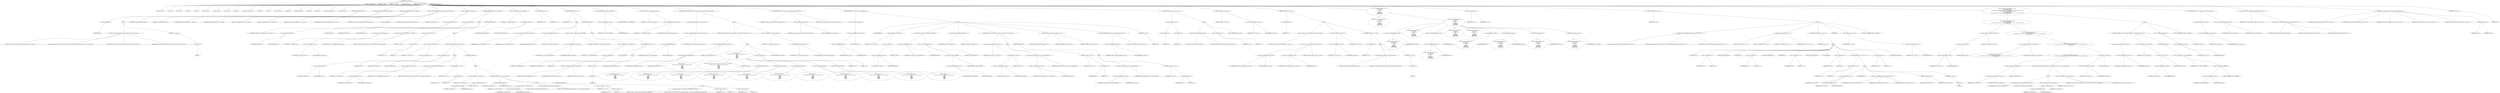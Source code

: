 digraph hostapd_notif_assoc {  
"1000120" [label = "(METHOD,hostapd_notif_assoc)" ]
"1000121" [label = "(PARAM,hostapd_data *hapd)" ]
"1000122" [label = "(PARAM,const u8 *addr)" ]
"1000123" [label = "(PARAM,const u8 *req_ies)" ]
"1000124" [label = "(PARAM,size_t req_ies_len)" ]
"1000125" [label = "(PARAM,int reassoc)" ]
"1000126" [label = "(BLOCK,,)" ]
"1000127" [label = "(LOCAL,v10: const u8 *)" ]
"1000128" [label = "(LOCAL,v11: int)" ]
"1000129" [label = "(LOCAL,v12: size_t)" ]
"1000130" [label = "(LOCAL,v13: int)" ]
"1000131" [label = "(LOCAL,v14: int)" ]
"1000132" [label = "(LOCAL,v15: sta_info *)" ]
"1000133" [label = "(LOCAL,v16: sta_info *)" ]
"1000134" [label = "(LOCAL,v17: size_t)" ]
"1000135" [label = "(LOCAL,v18: int)" ]
"1000136" [label = "(LOCAL,v19: wpa_state_machine *)" ]
"1000137" [label = "(LOCAL,v20: int)" ]
"1000138" [label = "(LOCAL,v21: int)" ]
"1000139" [label = "(LOCAL,v22: const u8 *)" ]
"1000140" [label = "(LOCAL,v23: u8 *)" ]
"1000141" [label = "(LOCAL,v25: unsigned int)" ]
"1000142" [label = "(LOCAL,v26: int)" ]
"1000143" [label = "(LOCAL,v27: int)" ]
"1000144" [label = "(LOCAL,elems: ieee802_11_elems)" ]
"1000145" [label = "(LOCAL,buf: u8 [ 1064 ])" ]
"1000146" [label = "(CONTROL_STRUCTURE,if ( !addr ),if ( !addr ))" ]
"1000147" [label = "(<operator>.logicalNot,!addr)" ]
"1000148" [label = "(IDENTIFIER,addr,!addr)" ]
"1000149" [label = "(BLOCK,,)" ]
"1000150" [label = "(wpa_printf,wpa_printf(2, \"hostapd_notif_assoc: Skip event with no address\", req_ies, req_ies_len))" ]
"1000151" [label = "(LITERAL,2,wpa_printf(2, \"hostapd_notif_assoc: Skip event with no address\", req_ies, req_ies_len))" ]
"1000152" [label = "(LITERAL,\"hostapd_notif_assoc: Skip event with no address\",wpa_printf(2, \"hostapd_notif_assoc: Skip event with no address\", req_ies, req_ies_len))" ]
"1000153" [label = "(IDENTIFIER,req_ies,wpa_printf(2, \"hostapd_notif_assoc: Skip event with no address\", req_ies, req_ies_len))" ]
"1000154" [label = "(IDENTIFIER,req_ies_len,wpa_printf(2, \"hostapd_notif_assoc: Skip event with no address\", req_ies, req_ies_len))" ]
"1000155" [label = "(RETURN,return -1;,return -1;)" ]
"1000156" [label = "(<operator>.minus,-1)" ]
"1000157" [label = "(LITERAL,1,-1)" ]
"1000158" [label = "(random_add_randomness,random_add_randomness(addr, 6u))" ]
"1000159" [label = "(IDENTIFIER,addr,random_add_randomness(addr, 6u))" ]
"1000160" [label = "(LITERAL,6u,random_add_randomness(addr, 6u))" ]
"1000161" [label = "(hostapd_logger,hostapd_logger(hapd, addr, 1u, 2, \"associated\"))" ]
"1000162" [label = "(IDENTIFIER,hapd,hostapd_logger(hapd, addr, 1u, 2, \"associated\"))" ]
"1000163" [label = "(IDENTIFIER,addr,hostapd_logger(hapd, addr, 1u, 2, \"associated\"))" ]
"1000164" [label = "(LITERAL,1u,hostapd_logger(hapd, addr, 1u, 2, \"associated\"))" ]
"1000165" [label = "(LITERAL,2,hostapd_logger(hapd, addr, 1u, 2, \"associated\"))" ]
"1000166" [label = "(LITERAL,\"associated\",hostapd_logger(hapd, addr, 1u, 2, \"associated\"))" ]
"1000167" [label = "(ieee802_11_parse_elems,ieee802_11_parse_elems(req_ies, req_ies_len, &elems, 0))" ]
"1000168" [label = "(IDENTIFIER,req_ies,ieee802_11_parse_elems(req_ies, req_ies_len, &elems, 0))" ]
"1000169" [label = "(IDENTIFIER,req_ies_len,ieee802_11_parse_elems(req_ies, req_ies_len, &elems, 0))" ]
"1000170" [label = "(<operator>.addressOf,&elems)" ]
"1000171" [label = "(IDENTIFIER,elems,ieee802_11_parse_elems(req_ies, req_ies_len, &elems, 0))" ]
"1000172" [label = "(LITERAL,0,ieee802_11_parse_elems(req_ies, req_ies_len, &elems, 0))" ]
"1000173" [label = "(<operator>.assignment,v10 = elems.wps_ie - 2)" ]
"1000174" [label = "(IDENTIFIER,v10,v10 = elems.wps_ie - 2)" ]
"1000175" [label = "(<operator>.subtraction,elems.wps_ie - 2)" ]
"1000176" [label = "(<operator>.fieldAccess,elems.wps_ie)" ]
"1000177" [label = "(IDENTIFIER,elems,elems.wps_ie - 2)" ]
"1000178" [label = "(FIELD_IDENTIFIER,wps_ie,wps_ie)" ]
"1000179" [label = "(LITERAL,2,elems.wps_ie - 2)" ]
"1000180" [label = "(CONTROL_STRUCTURE,if ( elems.wps_ie ),if ( elems.wps_ie ))" ]
"1000181" [label = "(<operator>.fieldAccess,elems.wps_ie)" ]
"1000182" [label = "(IDENTIFIER,elems,if ( elems.wps_ie ))" ]
"1000183" [label = "(FIELD_IDENTIFIER,wps_ie,wps_ie)" ]
"1000184" [label = "(BLOCK,,)" ]
"1000185" [label = "(<operator>.assignment,v11 = elems.wps_ie_len)" ]
"1000186" [label = "(IDENTIFIER,v11,v11 = elems.wps_ie_len)" ]
"1000187" [label = "(<operator>.fieldAccess,elems.wps_ie_len)" ]
"1000188" [label = "(IDENTIFIER,elems,v11 = elems.wps_ie_len)" ]
"1000189" [label = "(FIELD_IDENTIFIER,wps_ie_len,wps_ie_len)" ]
"1000190" [label = "(wpa_printf,wpa_printf(2, \"STA included WPS IE in (Re)AssocReq\"))" ]
"1000191" [label = "(LITERAL,2,wpa_printf(2, \"STA included WPS IE in (Re)AssocReq\"))" ]
"1000192" [label = "(LITERAL,\"STA included WPS IE in (Re)AssocReq\",wpa_printf(2, \"STA included WPS IE in (Re)AssocReq\"))" ]
"1000193" [label = "(<operator>.assignment,v12 = v11 + 2)" ]
"1000194" [label = "(IDENTIFIER,v12,v12 = v11 + 2)" ]
"1000195" [label = "(<operator>.addition,v11 + 2)" ]
"1000196" [label = "(IDENTIFIER,v11,v11 + 2)" ]
"1000197" [label = "(LITERAL,2,v11 + 2)" ]
"1000198" [label = "(CONTROL_STRUCTURE,else,else)" ]
"1000199" [label = "(BLOCK,,)" ]
"1000200" [label = "(<operator>.assignment,v10 = elems.rsn_ie - 2)" ]
"1000201" [label = "(IDENTIFIER,v10,v10 = elems.rsn_ie - 2)" ]
"1000202" [label = "(<operator>.subtraction,elems.rsn_ie - 2)" ]
"1000203" [label = "(<operator>.fieldAccess,elems.rsn_ie)" ]
"1000204" [label = "(IDENTIFIER,elems,elems.rsn_ie - 2)" ]
"1000205" [label = "(FIELD_IDENTIFIER,rsn_ie,rsn_ie)" ]
"1000206" [label = "(LITERAL,2,elems.rsn_ie - 2)" ]
"1000207" [label = "(CONTROL_STRUCTURE,if ( elems.rsn_ie ),if ( elems.rsn_ie ))" ]
"1000208" [label = "(<operator>.fieldAccess,elems.rsn_ie)" ]
"1000209" [label = "(IDENTIFIER,elems,if ( elems.rsn_ie ))" ]
"1000210" [label = "(FIELD_IDENTIFIER,rsn_ie,rsn_ie)" ]
"1000211" [label = "(BLOCK,,)" ]
"1000212" [label = "(<operator>.assignment,v13 = elems.rsn_ie_len)" ]
"1000213" [label = "(IDENTIFIER,v13,v13 = elems.rsn_ie_len)" ]
"1000214" [label = "(<operator>.fieldAccess,elems.rsn_ie_len)" ]
"1000215" [label = "(IDENTIFIER,elems,v13 = elems.rsn_ie_len)" ]
"1000216" [label = "(FIELD_IDENTIFIER,rsn_ie_len,rsn_ie_len)" ]
"1000217" [label = "(wpa_printf,wpa_printf(2, \"STA included RSN IE in (Re)AssocReq\"))" ]
"1000218" [label = "(LITERAL,2,wpa_printf(2, \"STA included RSN IE in (Re)AssocReq\"))" ]
"1000219" [label = "(LITERAL,\"STA included RSN IE in (Re)AssocReq\",wpa_printf(2, \"STA included RSN IE in (Re)AssocReq\"))" ]
"1000220" [label = "(<operator>.assignment,v12 = v13 + 2)" ]
"1000221" [label = "(IDENTIFIER,v12,v12 = v13 + 2)" ]
"1000222" [label = "(<operator>.addition,v13 + 2)" ]
"1000223" [label = "(IDENTIFIER,v13,v13 + 2)" ]
"1000224" [label = "(LITERAL,2,v13 + 2)" ]
"1000225" [label = "(CONTROL_STRUCTURE,else,else)" ]
"1000226" [label = "(BLOCK,,)" ]
"1000227" [label = "(<operator>.assignment,v10 = elems.wpa_ie - 2)" ]
"1000228" [label = "(IDENTIFIER,v10,v10 = elems.wpa_ie - 2)" ]
"1000229" [label = "(<operator>.subtraction,elems.wpa_ie - 2)" ]
"1000230" [label = "(<operator>.fieldAccess,elems.wpa_ie)" ]
"1000231" [label = "(IDENTIFIER,elems,elems.wpa_ie - 2)" ]
"1000232" [label = "(FIELD_IDENTIFIER,wpa_ie,wpa_ie)" ]
"1000233" [label = "(LITERAL,2,elems.wpa_ie - 2)" ]
"1000234" [label = "(CONTROL_STRUCTURE,if ( elems.wpa_ie ),if ( elems.wpa_ie ))" ]
"1000235" [label = "(<operator>.fieldAccess,elems.wpa_ie)" ]
"1000236" [label = "(IDENTIFIER,elems,if ( elems.wpa_ie ))" ]
"1000237" [label = "(FIELD_IDENTIFIER,wpa_ie,wpa_ie)" ]
"1000238" [label = "(BLOCK,,)" ]
"1000239" [label = "(<operator>.assignment,v14 = elems.wpa_ie_len)" ]
"1000240" [label = "(IDENTIFIER,v14,v14 = elems.wpa_ie_len)" ]
"1000241" [label = "(<operator>.fieldAccess,elems.wpa_ie_len)" ]
"1000242" [label = "(IDENTIFIER,elems,v14 = elems.wpa_ie_len)" ]
"1000243" [label = "(FIELD_IDENTIFIER,wpa_ie_len,wpa_ie_len)" ]
"1000244" [label = "(wpa_printf,wpa_printf(2, \"STA included WPA IE in (Re)AssocReq\"))" ]
"1000245" [label = "(LITERAL,2,wpa_printf(2, \"STA included WPA IE in (Re)AssocReq\"))" ]
"1000246" [label = "(LITERAL,\"STA included WPA IE in (Re)AssocReq\",wpa_printf(2, \"STA included WPA IE in (Re)AssocReq\"))" ]
"1000247" [label = "(<operator>.assignment,v12 = v14 + 2)" ]
"1000248" [label = "(IDENTIFIER,v12,v12 = v14 + 2)" ]
"1000249" [label = "(<operator>.addition,v14 + 2)" ]
"1000250" [label = "(IDENTIFIER,v14,v14 + 2)" ]
"1000251" [label = "(LITERAL,2,v14 + 2)" ]
"1000252" [label = "(CONTROL_STRUCTURE,else,else)" ]
"1000253" [label = "(BLOCK,,)" ]
"1000254" [label = "(wpa_printf,wpa_printf(2, \"STA did not include WPS/RSN/WPA IE in (Re)AssocReq\"))" ]
"1000255" [label = "(LITERAL,2,wpa_printf(2, \"STA did not include WPS/RSN/WPA IE in (Re)AssocReq\"))" ]
"1000256" [label = "(LITERAL,\"STA did not include WPS/RSN/WPA IE in (Re)AssocReq\",wpa_printf(2, \"STA did not include WPS/RSN/WPA IE in (Re)AssocReq\"))" ]
"1000257" [label = "(<operator>.assignment,v12 = 0)" ]
"1000258" [label = "(IDENTIFIER,v12,v12 = 0)" ]
"1000259" [label = "(LITERAL,0,v12 = 0)" ]
"1000260" [label = "(<operator>.assignment,v10 = 0)" ]
"1000261" [label = "(IDENTIFIER,v10,v10 = 0)" ]
"1000262" [label = "(LITERAL,0,v10 = 0)" ]
"1000263" [label = "(<operator>.assignment,v15 = ap_get_sta(hapd, addr))" ]
"1000264" [label = "(IDENTIFIER,v15,v15 = ap_get_sta(hapd, addr))" ]
"1000265" [label = "(ap_get_sta,ap_get_sta(hapd, addr))" ]
"1000266" [label = "(IDENTIFIER,hapd,ap_get_sta(hapd, addr))" ]
"1000267" [label = "(IDENTIFIER,addr,ap_get_sta(hapd, addr))" ]
"1000268" [label = "(<operator>.assignment,v16 = v15)" ]
"1000269" [label = "(IDENTIFIER,v16,v16 = v15)" ]
"1000270" [label = "(IDENTIFIER,v15,v16 = v15)" ]
"1000271" [label = "(CONTROL_STRUCTURE,if ( v15 ),if ( v15 ))" ]
"1000272" [label = "(IDENTIFIER,v15,if ( v15 ))" ]
"1000273" [label = "(BLOCK,,)" ]
"1000274" [label = "(ap_sta_no_session_timeout,ap_sta_no_session_timeout(hapd, v15))" ]
"1000275" [label = "(IDENTIFIER,hapd,ap_sta_no_session_timeout(hapd, v15))" ]
"1000276" [label = "(IDENTIFIER,v15,ap_sta_no_session_timeout(hapd, v15))" ]
"1000277" [label = "(accounting_sta_stop,accounting_sta_stop(hapd, v16))" ]
"1000278" [label = "(IDENTIFIER,hapd,accounting_sta_stop(hapd, v16))" ]
"1000279" [label = "(IDENTIFIER,v16,accounting_sta_stop(hapd, v16))" ]
"1000280" [label = "(<operator>.assignment,v16->timeout_next = STA_NULLFUNC)" ]
"1000281" [label = "(<operator>.indirectFieldAccess,v16->timeout_next)" ]
"1000282" [label = "(IDENTIFIER,v16,v16->timeout_next = STA_NULLFUNC)" ]
"1000283" [label = "(FIELD_IDENTIFIER,timeout_next,timeout_next)" ]
"1000284" [label = "(IDENTIFIER,STA_NULLFUNC,v16->timeout_next = STA_NULLFUNC)" ]
"1000285" [label = "(CONTROL_STRUCTURE,else,else)" ]
"1000286" [label = "(BLOCK,,)" ]
"1000287" [label = "(<operator>.assignment,v16 = ap_sta_add(hapd, addr))" ]
"1000288" [label = "(IDENTIFIER,v16,v16 = ap_sta_add(hapd, addr))" ]
"1000289" [label = "(ap_sta_add,ap_sta_add(hapd, addr))" ]
"1000290" [label = "(IDENTIFIER,hapd,ap_sta_add(hapd, addr))" ]
"1000291" [label = "(IDENTIFIER,addr,ap_sta_add(hapd, addr))" ]
"1000292" [label = "(CONTROL_STRUCTURE,if ( !v16 ),if ( !v16 ))" ]
"1000293" [label = "(<operator>.logicalNot,!v16)" ]
"1000294" [label = "(IDENTIFIER,v16,!v16)" ]
"1000295" [label = "(BLOCK,,)" ]
"1000296" [label = "(hostapd_drv_sta_disassoc,hostapd_drv_sta_disassoc(hapd, addr, 5))" ]
"1000297" [label = "(IDENTIFIER,hapd,hostapd_drv_sta_disassoc(hapd, addr, 5))" ]
"1000298" [label = "(IDENTIFIER,addr,hostapd_drv_sta_disassoc(hapd, addr, 5))" ]
"1000299" [label = "(LITERAL,5,hostapd_drv_sta_disassoc(hapd, addr, 5))" ]
"1000300" [label = "(RETURN,return -1;,return -1;)" ]
"1000301" [label = "(<operator>.minus,-1)" ]
"1000302" [label = "(LITERAL,1,-1)" ]
"1000303" [label = "(<operators>.assignmentAnd,v16->flags &= 0xFFFECFFF)" ]
"1000304" [label = "(<operator>.indirectFieldAccess,v16->flags)" ]
"1000305" [label = "(IDENTIFIER,v16,v16->flags &= 0xFFFECFFF)" ]
"1000306" [label = "(FIELD_IDENTIFIER,flags,flags)" ]
"1000307" [label = "(LITERAL,0xFFFECFFF,v16->flags &= 0xFFFECFFF)" ]
"1000308" [label = "(<operator>.assignment,v17 = elems.supp_op_classes_len)" ]
"1000309" [label = "(IDENTIFIER,v17,v17 = elems.supp_op_classes_len)" ]
"1000310" [label = "(<operator>.fieldAccess,elems.supp_op_classes_len)" ]
"1000311" [label = "(IDENTIFIER,elems,v17 = elems.supp_op_classes_len)" ]
"1000312" [label = "(FIELD_IDENTIFIER,supp_op_classes_len,supp_op_classes_len)" ]
"1000313" [label = "(CONTROL_STRUCTURE,if ( !hapd->iface->drv_max_acl_mac_addrs ),if ( !hapd->iface->drv_max_acl_mac_addrs ))" ]
"1000314" [label = "(<operator>.logicalNot,!hapd->iface->drv_max_acl_mac_addrs)" ]
"1000315" [label = "(<operator>.indirectFieldAccess,hapd->iface->drv_max_acl_mac_addrs)" ]
"1000316" [label = "(<operator>.indirectFieldAccess,hapd->iface)" ]
"1000317" [label = "(IDENTIFIER,hapd,!hapd->iface->drv_max_acl_mac_addrs)" ]
"1000318" [label = "(FIELD_IDENTIFIER,iface,iface)" ]
"1000319" [label = "(FIELD_IDENTIFIER,drv_max_acl_mac_addrs,drv_max_acl_mac_addrs)" ]
"1000320" [label = "(BLOCK,,)" ]
"1000321" [label = "(CONTROL_STRUCTURE,if ( hostapd_check_acl(hapd, addr, 0) != 1 ),if ( hostapd_check_acl(hapd, addr, 0) != 1 ))" ]
"1000322" [label = "(<operator>.notEquals,hostapd_check_acl(hapd, addr, 0) != 1)" ]
"1000323" [label = "(hostapd_check_acl,hostapd_check_acl(hapd, addr, 0))" ]
"1000324" [label = "(IDENTIFIER,hapd,hostapd_check_acl(hapd, addr, 0))" ]
"1000325" [label = "(IDENTIFIER,addr,hostapd_check_acl(hapd, addr, 0))" ]
"1000326" [label = "(LITERAL,0,hostapd_check_acl(hapd, addr, 0))" ]
"1000327" [label = "(LITERAL,1,hostapd_check_acl(hapd, addr, 0) != 1)" ]
"1000328" [label = "(BLOCK,,)" ]
"1000329" [label = "(wpa_printf,wpa_printf(\n        3,\n        \"STA %02x:%02x:%02x:%02x:%02x:%02x not allowed to connect\",\n        *addr,\n        addr[1],\n        addr[2],\n        addr[3],\n        addr[4],\n        addr[5]))" ]
"1000330" [label = "(LITERAL,3,wpa_printf(\n        3,\n        \"STA %02x:%02x:%02x:%02x:%02x:%02x not allowed to connect\",\n        *addr,\n        addr[1],\n        addr[2],\n        addr[3],\n        addr[4],\n        addr[5]))" ]
"1000331" [label = "(LITERAL,\"STA %02x:%02x:%02x:%02x:%02x:%02x not allowed to connect\",wpa_printf(\n        3,\n        \"STA %02x:%02x:%02x:%02x:%02x:%02x not allowed to connect\",\n        *addr,\n        addr[1],\n        addr[2],\n        addr[3],\n        addr[4],\n        addr[5]))" ]
"1000332" [label = "(<operator>.indirection,*addr)" ]
"1000333" [label = "(IDENTIFIER,addr,wpa_printf(\n        3,\n        \"STA %02x:%02x:%02x:%02x:%02x:%02x not allowed to connect\",\n        *addr,\n        addr[1],\n        addr[2],\n        addr[3],\n        addr[4],\n        addr[5]))" ]
"1000334" [label = "(<operator>.indirectIndexAccess,addr[1])" ]
"1000335" [label = "(IDENTIFIER,addr,wpa_printf(\n        3,\n        \"STA %02x:%02x:%02x:%02x:%02x:%02x not allowed to connect\",\n        *addr,\n        addr[1],\n        addr[2],\n        addr[3],\n        addr[4],\n        addr[5]))" ]
"1000336" [label = "(LITERAL,1,wpa_printf(\n        3,\n        \"STA %02x:%02x:%02x:%02x:%02x:%02x not allowed to connect\",\n        *addr,\n        addr[1],\n        addr[2],\n        addr[3],\n        addr[4],\n        addr[5]))" ]
"1000337" [label = "(<operator>.indirectIndexAccess,addr[2])" ]
"1000338" [label = "(IDENTIFIER,addr,wpa_printf(\n        3,\n        \"STA %02x:%02x:%02x:%02x:%02x:%02x not allowed to connect\",\n        *addr,\n        addr[1],\n        addr[2],\n        addr[3],\n        addr[4],\n        addr[5]))" ]
"1000339" [label = "(LITERAL,2,wpa_printf(\n        3,\n        \"STA %02x:%02x:%02x:%02x:%02x:%02x not allowed to connect\",\n        *addr,\n        addr[1],\n        addr[2],\n        addr[3],\n        addr[4],\n        addr[5]))" ]
"1000340" [label = "(<operator>.indirectIndexAccess,addr[3])" ]
"1000341" [label = "(IDENTIFIER,addr,wpa_printf(\n        3,\n        \"STA %02x:%02x:%02x:%02x:%02x:%02x not allowed to connect\",\n        *addr,\n        addr[1],\n        addr[2],\n        addr[3],\n        addr[4],\n        addr[5]))" ]
"1000342" [label = "(LITERAL,3,wpa_printf(\n        3,\n        \"STA %02x:%02x:%02x:%02x:%02x:%02x not allowed to connect\",\n        *addr,\n        addr[1],\n        addr[2],\n        addr[3],\n        addr[4],\n        addr[5]))" ]
"1000343" [label = "(<operator>.indirectIndexAccess,addr[4])" ]
"1000344" [label = "(IDENTIFIER,addr,wpa_printf(\n        3,\n        \"STA %02x:%02x:%02x:%02x:%02x:%02x not allowed to connect\",\n        *addr,\n        addr[1],\n        addr[2],\n        addr[3],\n        addr[4],\n        addr[5]))" ]
"1000345" [label = "(LITERAL,4,wpa_printf(\n        3,\n        \"STA %02x:%02x:%02x:%02x:%02x:%02x not allowed to connect\",\n        *addr,\n        addr[1],\n        addr[2],\n        addr[3],\n        addr[4],\n        addr[5]))" ]
"1000346" [label = "(<operator>.indirectIndexAccess,addr[5])" ]
"1000347" [label = "(IDENTIFIER,addr,wpa_printf(\n        3,\n        \"STA %02x:%02x:%02x:%02x:%02x:%02x not allowed to connect\",\n        *addr,\n        addr[1],\n        addr[2],\n        addr[3],\n        addr[4],\n        addr[5]))" ]
"1000348" [label = "(LITERAL,5,wpa_printf(\n        3,\n        \"STA %02x:%02x:%02x:%02x:%02x:%02x not allowed to connect\",\n        *addr,\n        addr[1],\n        addr[2],\n        addr[3],\n        addr[4],\n        addr[5]))" ]
"1000349" [label = "(<operator>.assignment,v18 = 1)" ]
"1000350" [label = "(IDENTIFIER,v18,v18 = 1)" ]
"1000351" [label = "(LITERAL,1,v18 = 1)" ]
"1000352" [label = "(CONTROL_STRUCTURE,goto fail;,goto fail;)" ]
"1000353" [label = "(<operator>.assignment,v17 = elems.supp_op_classes_len)" ]
"1000354" [label = "(IDENTIFIER,v17,v17 = elems.supp_op_classes_len)" ]
"1000355" [label = "(<operator>.fieldAccess,elems.supp_op_classes_len)" ]
"1000356" [label = "(IDENTIFIER,elems,v17 = elems.supp_op_classes_len)" ]
"1000357" [label = "(FIELD_IDENTIFIER,supp_op_classes_len,supp_op_classes_len)" ]
"1000358" [label = "(ap_copy_sta_supp_op_classes,ap_copy_sta_supp_op_classes(v16, elems.supp_op_classes, v17))" ]
"1000359" [label = "(IDENTIFIER,v16,ap_copy_sta_supp_op_classes(v16, elems.supp_op_classes, v17))" ]
"1000360" [label = "(<operator>.fieldAccess,elems.supp_op_classes)" ]
"1000361" [label = "(IDENTIFIER,elems,ap_copy_sta_supp_op_classes(v16, elems.supp_op_classes, v17))" ]
"1000362" [label = "(FIELD_IDENTIFIER,supp_op_classes,supp_op_classes)" ]
"1000363" [label = "(IDENTIFIER,v17,ap_copy_sta_supp_op_classes(v16, elems.supp_op_classes, v17))" ]
"1000364" [label = "(CONTROL_STRUCTURE,if ( !hapd->conf->wpa ),if ( !hapd->conf->wpa ))" ]
"1000365" [label = "(<operator>.logicalNot,!hapd->conf->wpa)" ]
"1000366" [label = "(<operator>.indirectFieldAccess,hapd->conf->wpa)" ]
"1000367" [label = "(<operator>.indirectFieldAccess,hapd->conf)" ]
"1000368" [label = "(IDENTIFIER,hapd,!hapd->conf->wpa)" ]
"1000369" [label = "(FIELD_IDENTIFIER,conf,conf)" ]
"1000370" [label = "(FIELD_IDENTIFIER,wpa,wpa)" ]
"1000371" [label = "(BLOCK,,)" ]
"1000372" [label = "(JUMP_TARGET,LABEL_44)" ]
"1000373" [label = "(<operator>.assignment,v26 = v16->flags & 2)" ]
"1000374" [label = "(IDENTIFIER,v26,v26 = v16->flags & 2)" ]
"1000375" [label = "(<operator>.and,v16->flags & 2)" ]
"1000376" [label = "(<operator>.indirectFieldAccess,v16->flags)" ]
"1000377" [label = "(IDENTIFIER,v16,v16->flags & 2)" ]
"1000378" [label = "(FIELD_IDENTIFIER,flags,flags)" ]
"1000379" [label = "(LITERAL,2,v16->flags & 2)" ]
"1000380" [label = "(<operator>.assignment,v16->flags = v16->flags & 0xFFF7FFFF | 3)" ]
"1000381" [label = "(<operator>.indirectFieldAccess,v16->flags)" ]
"1000382" [label = "(IDENTIFIER,v16,v16->flags = v16->flags & 0xFFF7FFFF | 3)" ]
"1000383" [label = "(FIELD_IDENTIFIER,flags,flags)" ]
"1000384" [label = "(<operator>.or,v16->flags & 0xFFF7FFFF | 3)" ]
"1000385" [label = "(<operator>.and,v16->flags & 0xFFF7FFFF)" ]
"1000386" [label = "(<operator>.indirectFieldAccess,v16->flags)" ]
"1000387" [label = "(IDENTIFIER,v16,v16->flags & 0xFFF7FFFF)" ]
"1000388" [label = "(FIELD_IDENTIFIER,flags,flags)" ]
"1000389" [label = "(LITERAL,0xFFF7FFFF,v16->flags & 0xFFF7FFFF)" ]
"1000390" [label = "(LITERAL,3,v16->flags & 0xFFF7FFFF | 3)" ]
"1000391" [label = "(hostapd_set_sta_flags,hostapd_set_sta_flags(hapd, v16))" ]
"1000392" [label = "(IDENTIFIER,hapd,hostapd_set_sta_flags(hapd, v16))" ]
"1000393" [label = "(IDENTIFIER,v16,hostapd_set_sta_flags(hapd, v16))" ]
"1000394" [label = "(CONTROL_STRUCTURE,if ( reassoc && v16->auth_alg == 2 ),if ( reassoc && v16->auth_alg == 2 ))" ]
"1000395" [label = "(<operator>.logicalAnd,reassoc && v16->auth_alg == 2)" ]
"1000396" [label = "(IDENTIFIER,reassoc,reassoc && v16->auth_alg == 2)" ]
"1000397" [label = "(<operator>.equals,v16->auth_alg == 2)" ]
"1000398" [label = "(<operator>.indirectFieldAccess,v16->auth_alg)" ]
"1000399" [label = "(IDENTIFIER,v16,v16->auth_alg == 2)" ]
"1000400" [label = "(FIELD_IDENTIFIER,auth_alg,auth_alg)" ]
"1000401" [label = "(LITERAL,2,v16->auth_alg == 2)" ]
"1000402" [label = "(BLOCK,,)" ]
"1000403" [label = "(wpa_auth_sm_event,wpa_auth_sm_event(v16->wpa_sm, WPA_ASSOC_FT))" ]
"1000404" [label = "(<operator>.indirectFieldAccess,v16->wpa_sm)" ]
"1000405" [label = "(IDENTIFIER,v16,wpa_auth_sm_event(v16->wpa_sm, WPA_ASSOC_FT))" ]
"1000406" [label = "(FIELD_IDENTIFIER,wpa_sm,wpa_sm)" ]
"1000407" [label = "(IDENTIFIER,WPA_ASSOC_FT,wpa_auth_sm_event(v16->wpa_sm, WPA_ASSOC_FT))" ]
"1000408" [label = "(<operator>.assignment,v27 = v26 != 0)" ]
"1000409" [label = "(IDENTIFIER,v27,v27 = v26 != 0)" ]
"1000410" [label = "(<operator>.notEquals,v26 != 0)" ]
"1000411" [label = "(IDENTIFIER,v26,v26 != 0)" ]
"1000412" [label = "(LITERAL,0,v26 != 0)" ]
"1000413" [label = "(CONTROL_STRUCTURE,else,else)" ]
"1000414" [label = "(BLOCK,,)" ]
"1000415" [label = "(wpa_auth_sm_event,wpa_auth_sm_event(v16->wpa_sm, WPA_ASSOC))" ]
"1000416" [label = "(<operator>.indirectFieldAccess,v16->wpa_sm)" ]
"1000417" [label = "(IDENTIFIER,v16,wpa_auth_sm_event(v16->wpa_sm, WPA_ASSOC))" ]
"1000418" [label = "(FIELD_IDENTIFIER,wpa_sm,wpa_sm)" ]
"1000419" [label = "(IDENTIFIER,WPA_ASSOC,wpa_auth_sm_event(v16->wpa_sm, WPA_ASSOC))" ]
"1000420" [label = "(<operator>.assignment,v27 = v26 != 0)" ]
"1000421" [label = "(IDENTIFIER,v27,v27 = v26 != 0)" ]
"1000422" [label = "(<operator>.notEquals,v26 != 0)" ]
"1000423" [label = "(IDENTIFIER,v26,v26 != 0)" ]
"1000424" [label = "(LITERAL,0,v26 != 0)" ]
"1000425" [label = "(hostapd_new_assoc_sta,hostapd_new_assoc_sta(hapd, v16, v27))" ]
"1000426" [label = "(IDENTIFIER,hapd,hostapd_new_assoc_sta(hapd, v16, v27))" ]
"1000427" [label = "(IDENTIFIER,v16,hostapd_new_assoc_sta(hapd, v16, v27))" ]
"1000428" [label = "(IDENTIFIER,v27,hostapd_new_assoc_sta(hapd, v16, v27))" ]
"1000429" [label = "(ieee802_1x_notify_port_enabled,ieee802_1x_notify_port_enabled(v16->eapol_sm, 1))" ]
"1000430" [label = "(<operator>.indirectFieldAccess,v16->eapol_sm)" ]
"1000431" [label = "(IDENTIFIER,v16,ieee802_1x_notify_port_enabled(v16->eapol_sm, 1))" ]
"1000432" [label = "(FIELD_IDENTIFIER,eapol_sm,eapol_sm)" ]
"1000433" [label = "(LITERAL,1,ieee802_1x_notify_port_enabled(v16->eapol_sm, 1))" ]
"1000434" [label = "(RETURN,return 0;,return 0;)" ]
"1000435" [label = "(LITERAL,0,return 0;)" ]
"1000436" [label = "(CONTROL_STRUCTURE,if ( !v10 || !v12 ),if ( !v10 || !v12 ))" ]
"1000437" [label = "(<operator>.logicalOr,!v10 || !v12)" ]
"1000438" [label = "(<operator>.logicalNot,!v10)" ]
"1000439" [label = "(IDENTIFIER,v10,!v10)" ]
"1000440" [label = "(<operator>.logicalNot,!v12)" ]
"1000441" [label = "(IDENTIFIER,v12,!v12)" ]
"1000442" [label = "(BLOCK,,)" ]
"1000443" [label = "(wpa_printf,wpa_printf(2, \"No WPA/RSN IE from STA\"))" ]
"1000444" [label = "(LITERAL,2,wpa_printf(2, \"No WPA/RSN IE from STA\"))" ]
"1000445" [label = "(LITERAL,\"No WPA/RSN IE from STA\",wpa_printf(2, \"No WPA/RSN IE from STA\"))" ]
"1000446" [label = "(<operator>.assignment,v18 = 13)" ]
"1000447" [label = "(IDENTIFIER,v18,v18 = 13)" ]
"1000448" [label = "(LITERAL,13,v18 = 13)" ]
"1000449" [label = "(CONTROL_STRUCTURE,goto fail;,goto fail;)" ]
"1000450" [label = "(<operator>.assignment,v19 = v16->wpa_sm)" ]
"1000451" [label = "(IDENTIFIER,v19,v19 = v16->wpa_sm)" ]
"1000452" [label = "(<operator>.indirectFieldAccess,v16->wpa_sm)" ]
"1000453" [label = "(IDENTIFIER,v16,v19 = v16->wpa_sm)" ]
"1000454" [label = "(FIELD_IDENTIFIER,wpa_sm,wpa_sm)" ]
"1000455" [label = "(CONTROL_STRUCTURE,if ( !v19 ),if ( !v19 ))" ]
"1000456" [label = "(<operator>.logicalNot,!v19)" ]
"1000457" [label = "(IDENTIFIER,v19,!v19)" ]
"1000458" [label = "(BLOCK,,)" ]
"1000459" [label = "(<operator>.assignment,v19 = wpa_auth_sta_init(hapd->wpa_auth, v16->addr, 0))" ]
"1000460" [label = "(IDENTIFIER,v19,v19 = wpa_auth_sta_init(hapd->wpa_auth, v16->addr, 0))" ]
"1000461" [label = "(wpa_auth_sta_init,wpa_auth_sta_init(hapd->wpa_auth, v16->addr, 0))" ]
"1000462" [label = "(<operator>.indirectFieldAccess,hapd->wpa_auth)" ]
"1000463" [label = "(IDENTIFIER,hapd,wpa_auth_sta_init(hapd->wpa_auth, v16->addr, 0))" ]
"1000464" [label = "(FIELD_IDENTIFIER,wpa_auth,wpa_auth)" ]
"1000465" [label = "(<operator>.indirectFieldAccess,v16->addr)" ]
"1000466" [label = "(IDENTIFIER,v16,wpa_auth_sta_init(hapd->wpa_auth, v16->addr, 0))" ]
"1000467" [label = "(FIELD_IDENTIFIER,addr,addr)" ]
"1000468" [label = "(LITERAL,0,wpa_auth_sta_init(hapd->wpa_auth, v16->addr, 0))" ]
"1000469" [label = "(<operator>.assignment,v16->wpa_sm = v19)" ]
"1000470" [label = "(<operator>.indirectFieldAccess,v16->wpa_sm)" ]
"1000471" [label = "(IDENTIFIER,v16,v16->wpa_sm = v19)" ]
"1000472" [label = "(FIELD_IDENTIFIER,wpa_sm,wpa_sm)" ]
"1000473" [label = "(IDENTIFIER,v19,v16->wpa_sm = v19)" ]
"1000474" [label = "(CONTROL_STRUCTURE,if ( !v19 ),if ( !v19 ))" ]
"1000475" [label = "(<operator>.logicalNot,!v19)" ]
"1000476" [label = "(IDENTIFIER,v19,!v19)" ]
"1000477" [label = "(BLOCK,,)" ]
"1000478" [label = "(wpa_printf,wpa_printf(5, \"Failed to initialize WPA state machine\"))" ]
"1000479" [label = "(LITERAL,5,wpa_printf(5, \"Failed to initialize WPA state machine\"))" ]
"1000480" [label = "(LITERAL,\"Failed to initialize WPA state machine\",wpa_printf(5, \"Failed to initialize WPA state machine\"))" ]
"1000481" [label = "(RETURN,return -1;,return -1;)" ]
"1000482" [label = "(<operator>.minus,-1)" ]
"1000483" [label = "(LITERAL,1,-1)" ]
"1000484" [label = "(<operator>.assignment,v20 = wpa_validate_wpa_ie(\n          hapd->wpa_auth,\n          v19,\n          hapd->iface->freq,\n          v10,\n          v12,\n          elems.mdie,\n          elems.mdie_len,\n          elems.owe_dh,\n          elems.owe_dh_len))" ]
"1000485" [label = "(IDENTIFIER,v20,v20 = wpa_validate_wpa_ie(\n          hapd->wpa_auth,\n          v19,\n          hapd->iface->freq,\n          v10,\n          v12,\n          elems.mdie,\n          elems.mdie_len,\n          elems.owe_dh,\n          elems.owe_dh_len))" ]
"1000486" [label = "(wpa_validate_wpa_ie,wpa_validate_wpa_ie(\n          hapd->wpa_auth,\n          v19,\n          hapd->iface->freq,\n          v10,\n          v12,\n          elems.mdie,\n          elems.mdie_len,\n          elems.owe_dh,\n          elems.owe_dh_len))" ]
"1000487" [label = "(<operator>.indirectFieldAccess,hapd->wpa_auth)" ]
"1000488" [label = "(IDENTIFIER,hapd,wpa_validate_wpa_ie(\n          hapd->wpa_auth,\n          v19,\n          hapd->iface->freq,\n          v10,\n          v12,\n          elems.mdie,\n          elems.mdie_len,\n          elems.owe_dh,\n          elems.owe_dh_len))" ]
"1000489" [label = "(FIELD_IDENTIFIER,wpa_auth,wpa_auth)" ]
"1000490" [label = "(IDENTIFIER,v19,wpa_validate_wpa_ie(\n          hapd->wpa_auth,\n          v19,\n          hapd->iface->freq,\n          v10,\n          v12,\n          elems.mdie,\n          elems.mdie_len,\n          elems.owe_dh,\n          elems.owe_dh_len))" ]
"1000491" [label = "(<operator>.indirectFieldAccess,hapd->iface->freq)" ]
"1000492" [label = "(<operator>.indirectFieldAccess,hapd->iface)" ]
"1000493" [label = "(IDENTIFIER,hapd,wpa_validate_wpa_ie(\n          hapd->wpa_auth,\n          v19,\n          hapd->iface->freq,\n          v10,\n          v12,\n          elems.mdie,\n          elems.mdie_len,\n          elems.owe_dh,\n          elems.owe_dh_len))" ]
"1000494" [label = "(FIELD_IDENTIFIER,iface,iface)" ]
"1000495" [label = "(FIELD_IDENTIFIER,freq,freq)" ]
"1000496" [label = "(IDENTIFIER,v10,wpa_validate_wpa_ie(\n          hapd->wpa_auth,\n          v19,\n          hapd->iface->freq,\n          v10,\n          v12,\n          elems.mdie,\n          elems.mdie_len,\n          elems.owe_dh,\n          elems.owe_dh_len))" ]
"1000497" [label = "(IDENTIFIER,v12,wpa_validate_wpa_ie(\n          hapd->wpa_auth,\n          v19,\n          hapd->iface->freq,\n          v10,\n          v12,\n          elems.mdie,\n          elems.mdie_len,\n          elems.owe_dh,\n          elems.owe_dh_len))" ]
"1000498" [label = "(<operator>.fieldAccess,elems.mdie)" ]
"1000499" [label = "(IDENTIFIER,elems,wpa_validate_wpa_ie(\n          hapd->wpa_auth,\n          v19,\n          hapd->iface->freq,\n          v10,\n          v12,\n          elems.mdie,\n          elems.mdie_len,\n          elems.owe_dh,\n          elems.owe_dh_len))" ]
"1000500" [label = "(FIELD_IDENTIFIER,mdie,mdie)" ]
"1000501" [label = "(<operator>.fieldAccess,elems.mdie_len)" ]
"1000502" [label = "(IDENTIFIER,elems,wpa_validate_wpa_ie(\n          hapd->wpa_auth,\n          v19,\n          hapd->iface->freq,\n          v10,\n          v12,\n          elems.mdie,\n          elems.mdie_len,\n          elems.owe_dh,\n          elems.owe_dh_len))" ]
"1000503" [label = "(FIELD_IDENTIFIER,mdie_len,mdie_len)" ]
"1000504" [label = "(<operator>.fieldAccess,elems.owe_dh)" ]
"1000505" [label = "(IDENTIFIER,elems,wpa_validate_wpa_ie(\n          hapd->wpa_auth,\n          v19,\n          hapd->iface->freq,\n          v10,\n          v12,\n          elems.mdie,\n          elems.mdie_len,\n          elems.owe_dh,\n          elems.owe_dh_len))" ]
"1000506" [label = "(FIELD_IDENTIFIER,owe_dh,owe_dh)" ]
"1000507" [label = "(<operator>.fieldAccess,elems.owe_dh_len)" ]
"1000508" [label = "(IDENTIFIER,elems,wpa_validate_wpa_ie(\n          hapd->wpa_auth,\n          v19,\n          hapd->iface->freq,\n          v10,\n          v12,\n          elems.mdie,\n          elems.mdie_len,\n          elems.owe_dh,\n          elems.owe_dh_len))" ]
"1000509" [label = "(FIELD_IDENTIFIER,owe_dh_len,owe_dh_len)" ]
"1000510" [label = "(<operator>.assignment,v21 = v20)" ]
"1000511" [label = "(IDENTIFIER,v21,v21 = v20)" ]
"1000512" [label = "(IDENTIFIER,v20,v21 = v20)" ]
"1000513" [label = "(CONTROL_STRUCTURE,if ( v20 ),if ( v20 ))" ]
"1000514" [label = "(IDENTIFIER,v20,if ( v20 ))" ]
"1000515" [label = "(BLOCK,,)" ]
"1000516" [label = "(wpa_printf,wpa_printf(2, \"WPA/RSN information element rejected? (res %u)\", v20))" ]
"1000517" [label = "(LITERAL,2,wpa_printf(2, \"WPA/RSN information element rejected? (res %u)\", v20))" ]
"1000518" [label = "(LITERAL,\"WPA/RSN information element rejected? (res %u)\",wpa_printf(2, \"WPA/RSN information element rejected? (res %u)\", v20))" ]
"1000519" [label = "(IDENTIFIER,v20,wpa_printf(2, \"WPA/RSN information element rejected? (res %u)\", v20))" ]
"1000520" [label = "(wpa_hexdump,wpa_hexdump(2, \"IE\", v10, v12))" ]
"1000521" [label = "(LITERAL,2,wpa_hexdump(2, \"IE\", v10, v12))" ]
"1000522" [label = "(LITERAL,\"IE\",wpa_hexdump(2, \"IE\", v10, v12))" ]
"1000523" [label = "(IDENTIFIER,v10,wpa_hexdump(2, \"IE\", v10, v12))" ]
"1000524" [label = "(IDENTIFIER,v12,wpa_hexdump(2, \"IE\", v10, v12))" ]
"1000525" [label = "(CONTROL_STRUCTURE,switch ( v21 ),switch ( v21 ))" ]
"1000526" [label = "(IDENTIFIER,v21,switch ( v21 ))" ]
"1000527" [label = "(BLOCK,,)" ]
"1000528" [label = "(JUMP_TARGET,case 2)" ]
"1000529" [label = "(<operator>.assignment,v18 = 18)" ]
"1000530" [label = "(IDENTIFIER,v18,v18 = 18)" ]
"1000531" [label = "(LITERAL,18,v18 = 18)" ]
"1000532" [label = "(CONTROL_STRUCTURE,break;,break;)" ]
"1000533" [label = "(JUMP_TARGET,case 3)" ]
"1000534" [label = "(<operator>.assignment,v18 = 19)" ]
"1000535" [label = "(IDENTIFIER,v18,v18 = 19)" ]
"1000536" [label = "(LITERAL,19,v18 = 19)" ]
"1000537" [label = "(CONTROL_STRUCTURE,break;,break;)" ]
"1000538" [label = "(JUMP_TARGET,case 4)" ]
"1000539" [label = "(<operator>.assignment,v18 = 20)" ]
"1000540" [label = "(IDENTIFIER,v18,v18 = 20)" ]
"1000541" [label = "(LITERAL,20,v18 = 20)" ]
"1000542" [label = "(CONTROL_STRUCTURE,break;,break;)" ]
"1000543" [label = "(JUMP_TARGET,default)" ]
"1000544" [label = "(<operator>.assignment,v18 = 13)" ]
"1000545" [label = "(IDENTIFIER,v18,v18 = 13)" ]
"1000546" [label = "(LITERAL,13,v18 = 13)" ]
"1000547" [label = "(CONTROL_STRUCTURE,if ( v21 != 8 ),if ( v21 != 8 ))" ]
"1000548" [label = "(<operator>.notEquals,v21 != 8)" ]
"1000549" [label = "(IDENTIFIER,v21,v21 != 8)" ]
"1000550" [label = "(LITERAL,8,v21 != 8)" ]
"1000551" [label = "(BLOCK,,)" ]
"1000552" [label = "(<operator>.assignment,v22 = v16->addr)" ]
"1000553" [label = "(IDENTIFIER,v22,v22 = v16->addr)" ]
"1000554" [label = "(<operator>.indirectFieldAccess,v16->addr)" ]
"1000555" [label = "(IDENTIFIER,v16,v22 = v16->addr)" ]
"1000556" [label = "(FIELD_IDENTIFIER,addr,addr)" ]
"1000557" [label = "(JUMP_TARGET,LABEL_54)" ]
"1000558" [label = "(hostapd_drv_sta_disassoc,hostapd_drv_sta_disassoc(hapd, v22, v18))" ]
"1000559" [label = "(IDENTIFIER,hapd,hostapd_drv_sta_disassoc(hapd, v22, v18))" ]
"1000560" [label = "(IDENTIFIER,v22,hostapd_drv_sta_disassoc(hapd, v22, v18))" ]
"1000561" [label = "(IDENTIFIER,v18,hostapd_drv_sta_disassoc(hapd, v22, v18))" ]
"1000562" [label = "(ap_free_sta,ap_free_sta(hapd, v16))" ]
"1000563" [label = "(IDENTIFIER,hapd,ap_free_sta(hapd, v16))" ]
"1000564" [label = "(IDENTIFIER,v16,ap_free_sta(hapd, v16))" ]
"1000565" [label = "(RETURN,return -1;,return -1;)" ]
"1000566" [label = "(<operator>.minus,-1)" ]
"1000567" [label = "(LITERAL,1,-1)" ]
"1000568" [label = "(<operator>.assignment,v18 = 24)" ]
"1000569" [label = "(IDENTIFIER,v18,v18 = 24)" ]
"1000570" [label = "(LITERAL,24,v18 = 24)" ]
"1000571" [label = "(CONTROL_STRUCTURE,break;,break;)" ]
"1000572" [label = "(JUMP_TARGET,fail)" ]
"1000573" [label = "(<operator>.assignment,v22 = v16->addr)" ]
"1000574" [label = "(IDENTIFIER,v22,v22 = v16->addr)" ]
"1000575" [label = "(<operator>.indirectFieldAccess,v16->addr)" ]
"1000576" [label = "(IDENTIFIER,v16,v22 = v16->addr)" ]
"1000577" [label = "(FIELD_IDENTIFIER,addr,addr)" ]
"1000578" [label = "(CONTROL_STRUCTURE,goto LABEL_54;,goto LABEL_54;)" ]
"1000579" [label = "(CONTROL_STRUCTURE,if ( (v16->flags & 0x402) != 1026\n    || v16->sa_query_timed_out\n    || v16->sa_query_count > 0\n    && ((ap_check_sa_query_timeout(hapd, v16), (v16->flags & 0x402) != 1026) || v16->sa_query_timed_out)\n    || v16->auth_alg == 2 ),if ( (v16->flags & 0x402) != 1026\n    || v16->sa_query_timed_out\n    || v16->sa_query_count > 0\n    && ((ap_check_sa_query_timeout(hapd, v16), (v16->flags & 0x402) != 1026) || v16->sa_query_timed_out)\n    || v16->auth_alg == 2 ))" ]
"1000580" [label = "(<operator>.logicalOr,(v16->flags & 0x402) != 1026\n    || v16->sa_query_timed_out\n    || v16->sa_query_count > 0\n    && ((ap_check_sa_query_timeout(hapd, v16), (v16->flags & 0x402) != 1026) || v16->sa_query_timed_out)\n    || v16->auth_alg == 2)" ]
"1000581" [label = "(<operator>.notEquals,(v16->flags & 0x402) != 1026)" ]
"1000582" [label = "(<operator>.and,v16->flags & 0x402)" ]
"1000583" [label = "(<operator>.indirectFieldAccess,v16->flags)" ]
"1000584" [label = "(IDENTIFIER,v16,v16->flags & 0x402)" ]
"1000585" [label = "(FIELD_IDENTIFIER,flags,flags)" ]
"1000586" [label = "(LITERAL,0x402,v16->flags & 0x402)" ]
"1000587" [label = "(LITERAL,1026,(v16->flags & 0x402) != 1026)" ]
"1000588" [label = "(<operator>.logicalOr,v16->sa_query_timed_out\n    || v16->sa_query_count > 0\n    && ((ap_check_sa_query_timeout(hapd, v16), (v16->flags & 0x402) != 1026) || v16->sa_query_timed_out)\n    || v16->auth_alg == 2)" ]
"1000589" [label = "(<operator>.indirectFieldAccess,v16->sa_query_timed_out)" ]
"1000590" [label = "(IDENTIFIER,v16,v16->sa_query_timed_out\n    || v16->sa_query_count > 0\n    && ((ap_check_sa_query_timeout(hapd, v16), (v16->flags & 0x402) != 1026) || v16->sa_query_timed_out)\n    || v16->auth_alg == 2)" ]
"1000591" [label = "(FIELD_IDENTIFIER,sa_query_timed_out,sa_query_timed_out)" ]
"1000592" [label = "(<operator>.logicalOr,v16->sa_query_count > 0\n    && ((ap_check_sa_query_timeout(hapd, v16), (v16->flags & 0x402) != 1026) || v16->sa_query_timed_out)\n    || v16->auth_alg == 2)" ]
"1000593" [label = "(<operator>.logicalAnd,v16->sa_query_count > 0\n    && ((ap_check_sa_query_timeout(hapd, v16), (v16->flags & 0x402) != 1026) || v16->sa_query_timed_out))" ]
"1000594" [label = "(<operator>.greaterThan,v16->sa_query_count > 0)" ]
"1000595" [label = "(<operator>.indirectFieldAccess,v16->sa_query_count)" ]
"1000596" [label = "(IDENTIFIER,v16,v16->sa_query_count > 0)" ]
"1000597" [label = "(FIELD_IDENTIFIER,sa_query_count,sa_query_count)" ]
"1000598" [label = "(LITERAL,0,v16->sa_query_count > 0)" ]
"1000599" [label = "(<operator>.logicalOr,(ap_check_sa_query_timeout(hapd, v16), (v16->flags & 0x402) != 1026) || v16->sa_query_timed_out)" ]
"1000600" [label = "(BLOCK,,)" ]
"1000601" [label = "(ap_check_sa_query_timeout,ap_check_sa_query_timeout(hapd, v16))" ]
"1000602" [label = "(IDENTIFIER,hapd,ap_check_sa_query_timeout(hapd, v16))" ]
"1000603" [label = "(IDENTIFIER,v16,ap_check_sa_query_timeout(hapd, v16))" ]
"1000604" [label = "(<operator>.notEquals,(v16->flags & 0x402) != 1026)" ]
"1000605" [label = "(<operator>.and,v16->flags & 0x402)" ]
"1000606" [label = "(<operator>.indirectFieldAccess,v16->flags)" ]
"1000607" [label = "(IDENTIFIER,v16,v16->flags & 0x402)" ]
"1000608" [label = "(FIELD_IDENTIFIER,flags,flags)" ]
"1000609" [label = "(LITERAL,0x402,v16->flags & 0x402)" ]
"1000610" [label = "(LITERAL,1026,(v16->flags & 0x402) != 1026)" ]
"1000611" [label = "(<operator>.indirectFieldAccess,v16->sa_query_timed_out)" ]
"1000612" [label = "(IDENTIFIER,v16,(ap_check_sa_query_timeout(hapd, v16), (v16->flags & 0x402) != 1026) || v16->sa_query_timed_out)" ]
"1000613" [label = "(FIELD_IDENTIFIER,sa_query_timed_out,sa_query_timed_out)" ]
"1000614" [label = "(<operator>.equals,v16->auth_alg == 2)" ]
"1000615" [label = "(<operator>.indirectFieldAccess,v16->auth_alg)" ]
"1000616" [label = "(IDENTIFIER,v16,v16->auth_alg == 2)" ]
"1000617" [label = "(FIELD_IDENTIFIER,auth_alg,auth_alg)" ]
"1000618" [label = "(LITERAL,2,v16->auth_alg == 2)" ]
"1000619" [label = "(BLOCK,,)" ]
"1000620" [label = "(CONTROL_STRUCTURE,if ( wpa_auth_uses_mfp(v16->wpa_sm) ),if ( wpa_auth_uses_mfp(v16->wpa_sm) ))" ]
"1000621" [label = "(wpa_auth_uses_mfp,wpa_auth_uses_mfp(v16->wpa_sm))" ]
"1000622" [label = "(<operator>.indirectFieldAccess,v16->wpa_sm)" ]
"1000623" [label = "(IDENTIFIER,v16,wpa_auth_uses_mfp(v16->wpa_sm))" ]
"1000624" [label = "(FIELD_IDENTIFIER,wpa_sm,wpa_sm)" ]
"1000625" [label = "(<operator>.assignment,v25 = v16->flags | 0x400)" ]
"1000626" [label = "(IDENTIFIER,v25,v25 = v16->flags | 0x400)" ]
"1000627" [label = "(<operator>.or,v16->flags | 0x400)" ]
"1000628" [label = "(<operator>.indirectFieldAccess,v16->flags)" ]
"1000629" [label = "(IDENTIFIER,v16,v16->flags | 0x400)" ]
"1000630" [label = "(FIELD_IDENTIFIER,flags,flags)" ]
"1000631" [label = "(LITERAL,0x400,v16->flags | 0x400)" ]
"1000632" [label = "(CONTROL_STRUCTURE,else,else)" ]
"1000633" [label = "(<operator>.assignment,v25 = v16->flags & 0xFFFFFBFF)" ]
"1000634" [label = "(IDENTIFIER,v25,v25 = v16->flags & 0xFFFFFBFF)" ]
"1000635" [label = "(<operator>.and,v16->flags & 0xFFFFFBFF)" ]
"1000636" [label = "(<operator>.indirectFieldAccess,v16->flags)" ]
"1000637" [label = "(IDENTIFIER,v16,v16->flags & 0xFFFFFBFF)" ]
"1000638" [label = "(FIELD_IDENTIFIER,flags,flags)" ]
"1000639" [label = "(LITERAL,0xFFFFFBFF,v16->flags & 0xFFFFFBFF)" ]
"1000640" [label = "(<operator>.assignment,v16->flags = v25)" ]
"1000641" [label = "(<operator>.indirectFieldAccess,v16->flags)" ]
"1000642" [label = "(IDENTIFIER,v16,v16->flags = v25)" ]
"1000643" [label = "(FIELD_IDENTIFIER,flags,flags)" ]
"1000644" [label = "(IDENTIFIER,v25,v16->flags = v25)" ]
"1000645" [label = "(CONTROL_STRUCTURE,goto LABEL_44;,goto LABEL_44;)" ]
"1000646" [label = "(CONTROL_STRUCTURE,if ( !v16->sa_query_count ),if ( !v16->sa_query_count ))" ]
"1000647" [label = "(<operator>.logicalNot,!v16->sa_query_count)" ]
"1000648" [label = "(<operator>.indirectFieldAccess,v16->sa_query_count)" ]
"1000649" [label = "(IDENTIFIER,v16,!v16->sa_query_count)" ]
"1000650" [label = "(FIELD_IDENTIFIER,sa_query_count,sa_query_count)" ]
"1000651" [label = "(ap_sta_start_sa_query,ap_sta_start_sa_query(hapd, v16))" ]
"1000652" [label = "(IDENTIFIER,hapd,ap_sta_start_sa_query(hapd, v16))" ]
"1000653" [label = "(IDENTIFIER,v16,ap_sta_start_sa_query(hapd, v16))" ]
"1000654" [label = "(<operator>.assignment,v23 = hostapd_eid_assoc_comeback_time(hapd, v16, buf))" ]
"1000655" [label = "(IDENTIFIER,v23,v23 = hostapd_eid_assoc_comeback_time(hapd, v16, buf))" ]
"1000656" [label = "(hostapd_eid_assoc_comeback_time,hostapd_eid_assoc_comeback_time(hapd, v16, buf))" ]
"1000657" [label = "(IDENTIFIER,hapd,hostapd_eid_assoc_comeback_time(hapd, v16, buf))" ]
"1000658" [label = "(IDENTIFIER,v16,hostapd_eid_assoc_comeback_time(hapd, v16, buf))" ]
"1000659" [label = "(IDENTIFIER,buf,hostapd_eid_assoc_comeback_time(hapd, v16, buf))" ]
"1000660" [label = "(hostapd_sta_assoc,hostapd_sta_assoc(hapd, addr, reassoc, 0x1Eu, buf, v23 - buf))" ]
"1000661" [label = "(IDENTIFIER,hapd,hostapd_sta_assoc(hapd, addr, reassoc, 0x1Eu, buf, v23 - buf))" ]
"1000662" [label = "(IDENTIFIER,addr,hostapd_sta_assoc(hapd, addr, reassoc, 0x1Eu, buf, v23 - buf))" ]
"1000663" [label = "(IDENTIFIER,reassoc,hostapd_sta_assoc(hapd, addr, reassoc, 0x1Eu, buf, v23 - buf))" ]
"1000664" [label = "(LITERAL,0x1Eu,hostapd_sta_assoc(hapd, addr, reassoc, 0x1Eu, buf, v23 - buf))" ]
"1000665" [label = "(IDENTIFIER,buf,hostapd_sta_assoc(hapd, addr, reassoc, 0x1Eu, buf, v23 - buf))" ]
"1000666" [label = "(<operator>.subtraction,v23 - buf)" ]
"1000667" [label = "(IDENTIFIER,v23,v23 - buf)" ]
"1000668" [label = "(IDENTIFIER,buf,v23 - buf)" ]
"1000669" [label = "(RETURN,return 0;,return 0;)" ]
"1000670" [label = "(LITERAL,0,return 0;)" ]
"1000671" [label = "(METHOD_RETURN,int __fastcall)" ]
  "1000120" -> "1000121" 
  "1000120" -> "1000122" 
  "1000120" -> "1000123" 
  "1000120" -> "1000124" 
  "1000120" -> "1000125" 
  "1000120" -> "1000126" 
  "1000120" -> "1000671" 
  "1000126" -> "1000127" 
  "1000126" -> "1000128" 
  "1000126" -> "1000129" 
  "1000126" -> "1000130" 
  "1000126" -> "1000131" 
  "1000126" -> "1000132" 
  "1000126" -> "1000133" 
  "1000126" -> "1000134" 
  "1000126" -> "1000135" 
  "1000126" -> "1000136" 
  "1000126" -> "1000137" 
  "1000126" -> "1000138" 
  "1000126" -> "1000139" 
  "1000126" -> "1000140" 
  "1000126" -> "1000141" 
  "1000126" -> "1000142" 
  "1000126" -> "1000143" 
  "1000126" -> "1000144" 
  "1000126" -> "1000145" 
  "1000126" -> "1000146" 
  "1000126" -> "1000158" 
  "1000126" -> "1000161" 
  "1000126" -> "1000167" 
  "1000126" -> "1000173" 
  "1000126" -> "1000180" 
  "1000126" -> "1000263" 
  "1000126" -> "1000268" 
  "1000126" -> "1000271" 
  "1000126" -> "1000303" 
  "1000126" -> "1000308" 
  "1000126" -> "1000313" 
  "1000126" -> "1000358" 
  "1000126" -> "1000364" 
  "1000126" -> "1000436" 
  "1000126" -> "1000450" 
  "1000126" -> "1000455" 
  "1000126" -> "1000484" 
  "1000126" -> "1000510" 
  "1000126" -> "1000513" 
  "1000126" -> "1000579" 
  "1000126" -> "1000646" 
  "1000126" -> "1000654" 
  "1000126" -> "1000660" 
  "1000126" -> "1000669" 
  "1000146" -> "1000147" 
  "1000146" -> "1000149" 
  "1000147" -> "1000148" 
  "1000149" -> "1000150" 
  "1000149" -> "1000155" 
  "1000150" -> "1000151" 
  "1000150" -> "1000152" 
  "1000150" -> "1000153" 
  "1000150" -> "1000154" 
  "1000155" -> "1000156" 
  "1000156" -> "1000157" 
  "1000158" -> "1000159" 
  "1000158" -> "1000160" 
  "1000161" -> "1000162" 
  "1000161" -> "1000163" 
  "1000161" -> "1000164" 
  "1000161" -> "1000165" 
  "1000161" -> "1000166" 
  "1000167" -> "1000168" 
  "1000167" -> "1000169" 
  "1000167" -> "1000170" 
  "1000167" -> "1000172" 
  "1000170" -> "1000171" 
  "1000173" -> "1000174" 
  "1000173" -> "1000175" 
  "1000175" -> "1000176" 
  "1000175" -> "1000179" 
  "1000176" -> "1000177" 
  "1000176" -> "1000178" 
  "1000180" -> "1000181" 
  "1000180" -> "1000184" 
  "1000180" -> "1000198" 
  "1000181" -> "1000182" 
  "1000181" -> "1000183" 
  "1000184" -> "1000185" 
  "1000184" -> "1000190" 
  "1000184" -> "1000193" 
  "1000185" -> "1000186" 
  "1000185" -> "1000187" 
  "1000187" -> "1000188" 
  "1000187" -> "1000189" 
  "1000190" -> "1000191" 
  "1000190" -> "1000192" 
  "1000193" -> "1000194" 
  "1000193" -> "1000195" 
  "1000195" -> "1000196" 
  "1000195" -> "1000197" 
  "1000198" -> "1000199" 
  "1000199" -> "1000200" 
  "1000199" -> "1000207" 
  "1000200" -> "1000201" 
  "1000200" -> "1000202" 
  "1000202" -> "1000203" 
  "1000202" -> "1000206" 
  "1000203" -> "1000204" 
  "1000203" -> "1000205" 
  "1000207" -> "1000208" 
  "1000207" -> "1000211" 
  "1000207" -> "1000225" 
  "1000208" -> "1000209" 
  "1000208" -> "1000210" 
  "1000211" -> "1000212" 
  "1000211" -> "1000217" 
  "1000211" -> "1000220" 
  "1000212" -> "1000213" 
  "1000212" -> "1000214" 
  "1000214" -> "1000215" 
  "1000214" -> "1000216" 
  "1000217" -> "1000218" 
  "1000217" -> "1000219" 
  "1000220" -> "1000221" 
  "1000220" -> "1000222" 
  "1000222" -> "1000223" 
  "1000222" -> "1000224" 
  "1000225" -> "1000226" 
  "1000226" -> "1000227" 
  "1000226" -> "1000234" 
  "1000227" -> "1000228" 
  "1000227" -> "1000229" 
  "1000229" -> "1000230" 
  "1000229" -> "1000233" 
  "1000230" -> "1000231" 
  "1000230" -> "1000232" 
  "1000234" -> "1000235" 
  "1000234" -> "1000238" 
  "1000234" -> "1000252" 
  "1000235" -> "1000236" 
  "1000235" -> "1000237" 
  "1000238" -> "1000239" 
  "1000238" -> "1000244" 
  "1000238" -> "1000247" 
  "1000239" -> "1000240" 
  "1000239" -> "1000241" 
  "1000241" -> "1000242" 
  "1000241" -> "1000243" 
  "1000244" -> "1000245" 
  "1000244" -> "1000246" 
  "1000247" -> "1000248" 
  "1000247" -> "1000249" 
  "1000249" -> "1000250" 
  "1000249" -> "1000251" 
  "1000252" -> "1000253" 
  "1000253" -> "1000254" 
  "1000253" -> "1000257" 
  "1000253" -> "1000260" 
  "1000254" -> "1000255" 
  "1000254" -> "1000256" 
  "1000257" -> "1000258" 
  "1000257" -> "1000259" 
  "1000260" -> "1000261" 
  "1000260" -> "1000262" 
  "1000263" -> "1000264" 
  "1000263" -> "1000265" 
  "1000265" -> "1000266" 
  "1000265" -> "1000267" 
  "1000268" -> "1000269" 
  "1000268" -> "1000270" 
  "1000271" -> "1000272" 
  "1000271" -> "1000273" 
  "1000271" -> "1000285" 
  "1000273" -> "1000274" 
  "1000273" -> "1000277" 
  "1000273" -> "1000280" 
  "1000274" -> "1000275" 
  "1000274" -> "1000276" 
  "1000277" -> "1000278" 
  "1000277" -> "1000279" 
  "1000280" -> "1000281" 
  "1000280" -> "1000284" 
  "1000281" -> "1000282" 
  "1000281" -> "1000283" 
  "1000285" -> "1000286" 
  "1000286" -> "1000287" 
  "1000286" -> "1000292" 
  "1000287" -> "1000288" 
  "1000287" -> "1000289" 
  "1000289" -> "1000290" 
  "1000289" -> "1000291" 
  "1000292" -> "1000293" 
  "1000292" -> "1000295" 
  "1000293" -> "1000294" 
  "1000295" -> "1000296" 
  "1000295" -> "1000300" 
  "1000296" -> "1000297" 
  "1000296" -> "1000298" 
  "1000296" -> "1000299" 
  "1000300" -> "1000301" 
  "1000301" -> "1000302" 
  "1000303" -> "1000304" 
  "1000303" -> "1000307" 
  "1000304" -> "1000305" 
  "1000304" -> "1000306" 
  "1000308" -> "1000309" 
  "1000308" -> "1000310" 
  "1000310" -> "1000311" 
  "1000310" -> "1000312" 
  "1000313" -> "1000314" 
  "1000313" -> "1000320" 
  "1000314" -> "1000315" 
  "1000315" -> "1000316" 
  "1000315" -> "1000319" 
  "1000316" -> "1000317" 
  "1000316" -> "1000318" 
  "1000320" -> "1000321" 
  "1000320" -> "1000353" 
  "1000321" -> "1000322" 
  "1000321" -> "1000328" 
  "1000322" -> "1000323" 
  "1000322" -> "1000327" 
  "1000323" -> "1000324" 
  "1000323" -> "1000325" 
  "1000323" -> "1000326" 
  "1000328" -> "1000329" 
  "1000328" -> "1000349" 
  "1000328" -> "1000352" 
  "1000329" -> "1000330" 
  "1000329" -> "1000331" 
  "1000329" -> "1000332" 
  "1000329" -> "1000334" 
  "1000329" -> "1000337" 
  "1000329" -> "1000340" 
  "1000329" -> "1000343" 
  "1000329" -> "1000346" 
  "1000332" -> "1000333" 
  "1000334" -> "1000335" 
  "1000334" -> "1000336" 
  "1000337" -> "1000338" 
  "1000337" -> "1000339" 
  "1000340" -> "1000341" 
  "1000340" -> "1000342" 
  "1000343" -> "1000344" 
  "1000343" -> "1000345" 
  "1000346" -> "1000347" 
  "1000346" -> "1000348" 
  "1000349" -> "1000350" 
  "1000349" -> "1000351" 
  "1000353" -> "1000354" 
  "1000353" -> "1000355" 
  "1000355" -> "1000356" 
  "1000355" -> "1000357" 
  "1000358" -> "1000359" 
  "1000358" -> "1000360" 
  "1000358" -> "1000363" 
  "1000360" -> "1000361" 
  "1000360" -> "1000362" 
  "1000364" -> "1000365" 
  "1000364" -> "1000371" 
  "1000365" -> "1000366" 
  "1000366" -> "1000367" 
  "1000366" -> "1000370" 
  "1000367" -> "1000368" 
  "1000367" -> "1000369" 
  "1000371" -> "1000372" 
  "1000371" -> "1000373" 
  "1000371" -> "1000380" 
  "1000371" -> "1000391" 
  "1000371" -> "1000394" 
  "1000371" -> "1000425" 
  "1000371" -> "1000429" 
  "1000371" -> "1000434" 
  "1000373" -> "1000374" 
  "1000373" -> "1000375" 
  "1000375" -> "1000376" 
  "1000375" -> "1000379" 
  "1000376" -> "1000377" 
  "1000376" -> "1000378" 
  "1000380" -> "1000381" 
  "1000380" -> "1000384" 
  "1000381" -> "1000382" 
  "1000381" -> "1000383" 
  "1000384" -> "1000385" 
  "1000384" -> "1000390" 
  "1000385" -> "1000386" 
  "1000385" -> "1000389" 
  "1000386" -> "1000387" 
  "1000386" -> "1000388" 
  "1000391" -> "1000392" 
  "1000391" -> "1000393" 
  "1000394" -> "1000395" 
  "1000394" -> "1000402" 
  "1000394" -> "1000413" 
  "1000395" -> "1000396" 
  "1000395" -> "1000397" 
  "1000397" -> "1000398" 
  "1000397" -> "1000401" 
  "1000398" -> "1000399" 
  "1000398" -> "1000400" 
  "1000402" -> "1000403" 
  "1000402" -> "1000408" 
  "1000403" -> "1000404" 
  "1000403" -> "1000407" 
  "1000404" -> "1000405" 
  "1000404" -> "1000406" 
  "1000408" -> "1000409" 
  "1000408" -> "1000410" 
  "1000410" -> "1000411" 
  "1000410" -> "1000412" 
  "1000413" -> "1000414" 
  "1000414" -> "1000415" 
  "1000414" -> "1000420" 
  "1000415" -> "1000416" 
  "1000415" -> "1000419" 
  "1000416" -> "1000417" 
  "1000416" -> "1000418" 
  "1000420" -> "1000421" 
  "1000420" -> "1000422" 
  "1000422" -> "1000423" 
  "1000422" -> "1000424" 
  "1000425" -> "1000426" 
  "1000425" -> "1000427" 
  "1000425" -> "1000428" 
  "1000429" -> "1000430" 
  "1000429" -> "1000433" 
  "1000430" -> "1000431" 
  "1000430" -> "1000432" 
  "1000434" -> "1000435" 
  "1000436" -> "1000437" 
  "1000436" -> "1000442" 
  "1000437" -> "1000438" 
  "1000437" -> "1000440" 
  "1000438" -> "1000439" 
  "1000440" -> "1000441" 
  "1000442" -> "1000443" 
  "1000442" -> "1000446" 
  "1000442" -> "1000449" 
  "1000443" -> "1000444" 
  "1000443" -> "1000445" 
  "1000446" -> "1000447" 
  "1000446" -> "1000448" 
  "1000450" -> "1000451" 
  "1000450" -> "1000452" 
  "1000452" -> "1000453" 
  "1000452" -> "1000454" 
  "1000455" -> "1000456" 
  "1000455" -> "1000458" 
  "1000456" -> "1000457" 
  "1000458" -> "1000459" 
  "1000458" -> "1000469" 
  "1000458" -> "1000474" 
  "1000459" -> "1000460" 
  "1000459" -> "1000461" 
  "1000461" -> "1000462" 
  "1000461" -> "1000465" 
  "1000461" -> "1000468" 
  "1000462" -> "1000463" 
  "1000462" -> "1000464" 
  "1000465" -> "1000466" 
  "1000465" -> "1000467" 
  "1000469" -> "1000470" 
  "1000469" -> "1000473" 
  "1000470" -> "1000471" 
  "1000470" -> "1000472" 
  "1000474" -> "1000475" 
  "1000474" -> "1000477" 
  "1000475" -> "1000476" 
  "1000477" -> "1000478" 
  "1000477" -> "1000481" 
  "1000478" -> "1000479" 
  "1000478" -> "1000480" 
  "1000481" -> "1000482" 
  "1000482" -> "1000483" 
  "1000484" -> "1000485" 
  "1000484" -> "1000486" 
  "1000486" -> "1000487" 
  "1000486" -> "1000490" 
  "1000486" -> "1000491" 
  "1000486" -> "1000496" 
  "1000486" -> "1000497" 
  "1000486" -> "1000498" 
  "1000486" -> "1000501" 
  "1000486" -> "1000504" 
  "1000486" -> "1000507" 
  "1000487" -> "1000488" 
  "1000487" -> "1000489" 
  "1000491" -> "1000492" 
  "1000491" -> "1000495" 
  "1000492" -> "1000493" 
  "1000492" -> "1000494" 
  "1000498" -> "1000499" 
  "1000498" -> "1000500" 
  "1000501" -> "1000502" 
  "1000501" -> "1000503" 
  "1000504" -> "1000505" 
  "1000504" -> "1000506" 
  "1000507" -> "1000508" 
  "1000507" -> "1000509" 
  "1000510" -> "1000511" 
  "1000510" -> "1000512" 
  "1000513" -> "1000514" 
  "1000513" -> "1000515" 
  "1000515" -> "1000516" 
  "1000515" -> "1000520" 
  "1000515" -> "1000525" 
  "1000515" -> "1000572" 
  "1000515" -> "1000573" 
  "1000515" -> "1000578" 
  "1000516" -> "1000517" 
  "1000516" -> "1000518" 
  "1000516" -> "1000519" 
  "1000520" -> "1000521" 
  "1000520" -> "1000522" 
  "1000520" -> "1000523" 
  "1000520" -> "1000524" 
  "1000525" -> "1000526" 
  "1000525" -> "1000527" 
  "1000527" -> "1000528" 
  "1000527" -> "1000529" 
  "1000527" -> "1000532" 
  "1000527" -> "1000533" 
  "1000527" -> "1000534" 
  "1000527" -> "1000537" 
  "1000527" -> "1000538" 
  "1000527" -> "1000539" 
  "1000527" -> "1000542" 
  "1000527" -> "1000543" 
  "1000527" -> "1000544" 
  "1000527" -> "1000547" 
  "1000527" -> "1000568" 
  "1000527" -> "1000571" 
  "1000529" -> "1000530" 
  "1000529" -> "1000531" 
  "1000534" -> "1000535" 
  "1000534" -> "1000536" 
  "1000539" -> "1000540" 
  "1000539" -> "1000541" 
  "1000544" -> "1000545" 
  "1000544" -> "1000546" 
  "1000547" -> "1000548" 
  "1000547" -> "1000551" 
  "1000548" -> "1000549" 
  "1000548" -> "1000550" 
  "1000551" -> "1000552" 
  "1000551" -> "1000557" 
  "1000551" -> "1000558" 
  "1000551" -> "1000562" 
  "1000551" -> "1000565" 
  "1000552" -> "1000553" 
  "1000552" -> "1000554" 
  "1000554" -> "1000555" 
  "1000554" -> "1000556" 
  "1000558" -> "1000559" 
  "1000558" -> "1000560" 
  "1000558" -> "1000561" 
  "1000562" -> "1000563" 
  "1000562" -> "1000564" 
  "1000565" -> "1000566" 
  "1000566" -> "1000567" 
  "1000568" -> "1000569" 
  "1000568" -> "1000570" 
  "1000573" -> "1000574" 
  "1000573" -> "1000575" 
  "1000575" -> "1000576" 
  "1000575" -> "1000577" 
  "1000579" -> "1000580" 
  "1000579" -> "1000619" 
  "1000580" -> "1000581" 
  "1000580" -> "1000588" 
  "1000581" -> "1000582" 
  "1000581" -> "1000587" 
  "1000582" -> "1000583" 
  "1000582" -> "1000586" 
  "1000583" -> "1000584" 
  "1000583" -> "1000585" 
  "1000588" -> "1000589" 
  "1000588" -> "1000592" 
  "1000589" -> "1000590" 
  "1000589" -> "1000591" 
  "1000592" -> "1000593" 
  "1000592" -> "1000614" 
  "1000593" -> "1000594" 
  "1000593" -> "1000599" 
  "1000594" -> "1000595" 
  "1000594" -> "1000598" 
  "1000595" -> "1000596" 
  "1000595" -> "1000597" 
  "1000599" -> "1000600" 
  "1000599" -> "1000611" 
  "1000600" -> "1000601" 
  "1000600" -> "1000604" 
  "1000601" -> "1000602" 
  "1000601" -> "1000603" 
  "1000604" -> "1000605" 
  "1000604" -> "1000610" 
  "1000605" -> "1000606" 
  "1000605" -> "1000609" 
  "1000606" -> "1000607" 
  "1000606" -> "1000608" 
  "1000611" -> "1000612" 
  "1000611" -> "1000613" 
  "1000614" -> "1000615" 
  "1000614" -> "1000618" 
  "1000615" -> "1000616" 
  "1000615" -> "1000617" 
  "1000619" -> "1000620" 
  "1000619" -> "1000640" 
  "1000619" -> "1000645" 
  "1000620" -> "1000621" 
  "1000620" -> "1000625" 
  "1000620" -> "1000632" 
  "1000621" -> "1000622" 
  "1000622" -> "1000623" 
  "1000622" -> "1000624" 
  "1000625" -> "1000626" 
  "1000625" -> "1000627" 
  "1000627" -> "1000628" 
  "1000627" -> "1000631" 
  "1000628" -> "1000629" 
  "1000628" -> "1000630" 
  "1000632" -> "1000633" 
  "1000633" -> "1000634" 
  "1000633" -> "1000635" 
  "1000635" -> "1000636" 
  "1000635" -> "1000639" 
  "1000636" -> "1000637" 
  "1000636" -> "1000638" 
  "1000640" -> "1000641" 
  "1000640" -> "1000644" 
  "1000641" -> "1000642" 
  "1000641" -> "1000643" 
  "1000646" -> "1000647" 
  "1000646" -> "1000651" 
  "1000647" -> "1000648" 
  "1000648" -> "1000649" 
  "1000648" -> "1000650" 
  "1000651" -> "1000652" 
  "1000651" -> "1000653" 
  "1000654" -> "1000655" 
  "1000654" -> "1000656" 
  "1000656" -> "1000657" 
  "1000656" -> "1000658" 
  "1000656" -> "1000659" 
  "1000660" -> "1000661" 
  "1000660" -> "1000662" 
  "1000660" -> "1000663" 
  "1000660" -> "1000664" 
  "1000660" -> "1000665" 
  "1000660" -> "1000666" 
  "1000666" -> "1000667" 
  "1000666" -> "1000668" 
  "1000669" -> "1000670" 
}
